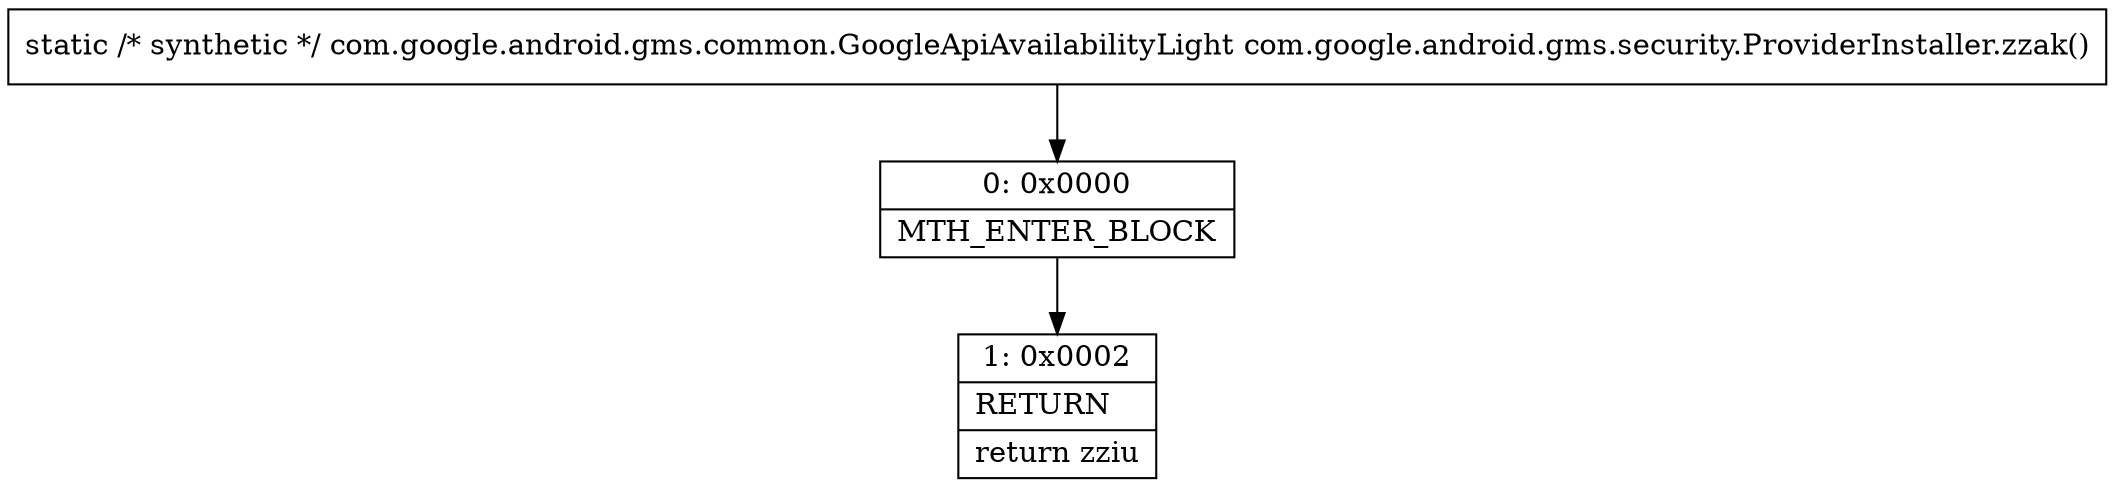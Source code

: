 digraph "CFG forcom.google.android.gms.security.ProviderInstaller.zzak()Lcom\/google\/android\/gms\/common\/GoogleApiAvailabilityLight;" {
Node_0 [shape=record,label="{0\:\ 0x0000|MTH_ENTER_BLOCK\l}"];
Node_1 [shape=record,label="{1\:\ 0x0002|RETURN\l|return zziu\l}"];
MethodNode[shape=record,label="{static \/* synthetic *\/ com.google.android.gms.common.GoogleApiAvailabilityLight com.google.android.gms.security.ProviderInstaller.zzak() }"];
MethodNode -> Node_0;
Node_0 -> Node_1;
}

